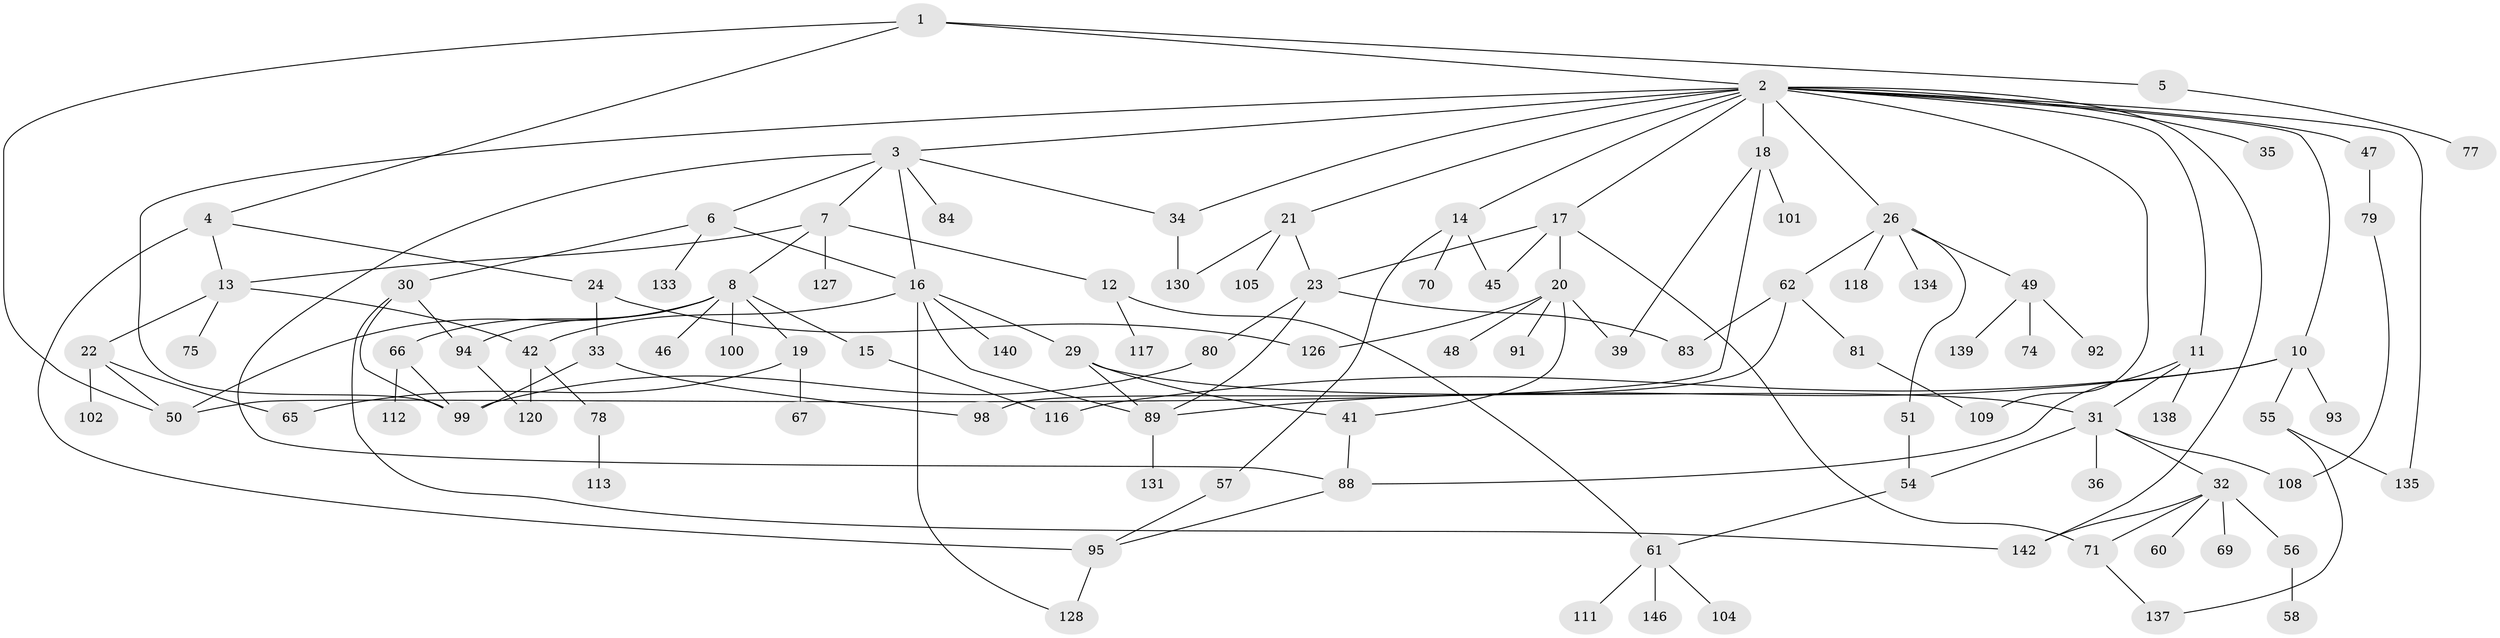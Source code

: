 // original degree distribution, {4: 0.1292517006802721, 13: 0.006802721088435374, 8: 0.006802721088435374, 2: 0.2789115646258503, 5: 0.034013605442176874, 7: 0.013605442176870748, 6: 0.027210884353741496, 3: 0.20408163265306123, 1: 0.29931972789115646}
// Generated by graph-tools (version 1.1) at 2025/10/02/27/25 16:10:54]
// undirected, 102 vertices, 142 edges
graph export_dot {
graph [start="1"]
  node [color=gray90,style=filled];
  1;
  2 [super="+9"];
  3 [super="+25"];
  4 [super="+145"];
  5 [super="+52"];
  6;
  7 [super="+103"];
  8 [super="+76"];
  10 [super="+107"];
  11 [super="+114"];
  12;
  13 [super="+40"];
  14 [super="+68"];
  15 [super="+37"];
  16 [super="+63"];
  17;
  18 [super="+87"];
  19;
  20 [super="+27"];
  21 [super="+97"];
  22 [super="+64"];
  23 [super="+28"];
  24;
  26 [super="+43"];
  29;
  30;
  31 [super="+44"];
  32 [super="+53"];
  33 [super="+38"];
  34 [super="+129"];
  35 [super="+141"];
  36 [super="+136"];
  39 [super="+123"];
  41;
  42 [super="+72"];
  45 [super="+124"];
  46;
  47 [super="+82"];
  48 [super="+132"];
  49 [super="+73"];
  50 [super="+106"];
  51;
  54 [super="+121"];
  55;
  56 [super="+59"];
  57;
  58;
  60;
  61 [super="+86"];
  62;
  65;
  66;
  67 [super="+125"];
  69;
  70;
  71 [super="+90"];
  74 [super="+122"];
  75;
  77;
  78 [super="+85"];
  79 [super="+110"];
  80;
  81 [super="+119"];
  83;
  84;
  88 [super="+96"];
  89 [super="+115"];
  91;
  92;
  93;
  94;
  95 [super="+143"];
  98;
  99 [super="+144"];
  100;
  101;
  102;
  104;
  105;
  108;
  109;
  111;
  112;
  113;
  116;
  117;
  118;
  120;
  126;
  127;
  128;
  130;
  131;
  133;
  134 [super="+147"];
  135;
  137;
  138;
  139;
  140;
  142;
  146;
  1 -- 2;
  1 -- 4;
  1 -- 5;
  1 -- 50;
  2 -- 3;
  2 -- 10;
  2 -- 17;
  2 -- 18 [weight=2];
  2 -- 35;
  2 -- 47;
  2 -- 109;
  2 -- 135;
  2 -- 34;
  2 -- 21;
  2 -- 14;
  2 -- 26;
  2 -- 11;
  2 -- 142;
  2 -- 99;
  3 -- 6;
  3 -- 7;
  3 -- 34;
  3 -- 84;
  3 -- 16;
  3 -- 88;
  4 -- 24;
  4 -- 95;
  4 -- 13;
  5 -- 77;
  6 -- 16;
  6 -- 30;
  6 -- 133;
  7 -- 8;
  7 -- 12;
  7 -- 13;
  7 -- 127;
  8 -- 15;
  8 -- 19;
  8 -- 46;
  8 -- 66;
  8 -- 94;
  8 -- 50;
  8 -- 100;
  10 -- 55;
  10 -- 93;
  10 -- 89;
  10 -- 116;
  11 -- 31;
  11 -- 88;
  11 -- 138;
  12 -- 61;
  12 -- 117;
  13 -- 22;
  13 -- 75;
  13 -- 42;
  14 -- 45;
  14 -- 57;
  14 -- 70;
  15 -- 116;
  16 -- 29;
  16 -- 42;
  16 -- 89;
  16 -- 140;
  16 -- 128;
  17 -- 20;
  17 -- 71;
  17 -- 23;
  17 -- 45;
  18 -- 39;
  18 -- 101;
  18 -- 50;
  19 -- 65;
  19 -- 67;
  20 -- 41;
  20 -- 91;
  20 -- 48;
  20 -- 126;
  20 -- 39;
  21 -- 23;
  21 -- 105;
  21 -- 130;
  22 -- 65;
  22 -- 50;
  22 -- 102;
  23 -- 80;
  23 -- 83;
  23 -- 89;
  24 -- 33;
  24 -- 126;
  26 -- 49;
  26 -- 134;
  26 -- 62;
  26 -- 51;
  26 -- 118;
  29 -- 31;
  29 -- 89;
  29 -- 41;
  30 -- 142;
  30 -- 94;
  30 -- 99;
  31 -- 32;
  31 -- 36;
  31 -- 108;
  31 -- 54;
  32 -- 69;
  32 -- 71;
  32 -- 56;
  32 -- 60;
  32 -- 142;
  33 -- 98;
  33 -- 99;
  34 -- 130;
  41 -- 88;
  42 -- 120;
  42 -- 78;
  47 -- 79;
  49 -- 74;
  49 -- 92;
  49 -- 139;
  51 -- 54;
  54 -- 61;
  55 -- 135;
  55 -- 137;
  56 -- 58;
  57 -- 95;
  61 -- 111;
  61 -- 104;
  61 -- 146;
  62 -- 81;
  62 -- 98;
  62 -- 83;
  66 -- 112;
  66 -- 99;
  71 -- 137;
  78 -- 113;
  79 -- 108;
  80 -- 99;
  81 -- 109;
  88 -- 95;
  89 -- 131;
  94 -- 120;
  95 -- 128;
}
